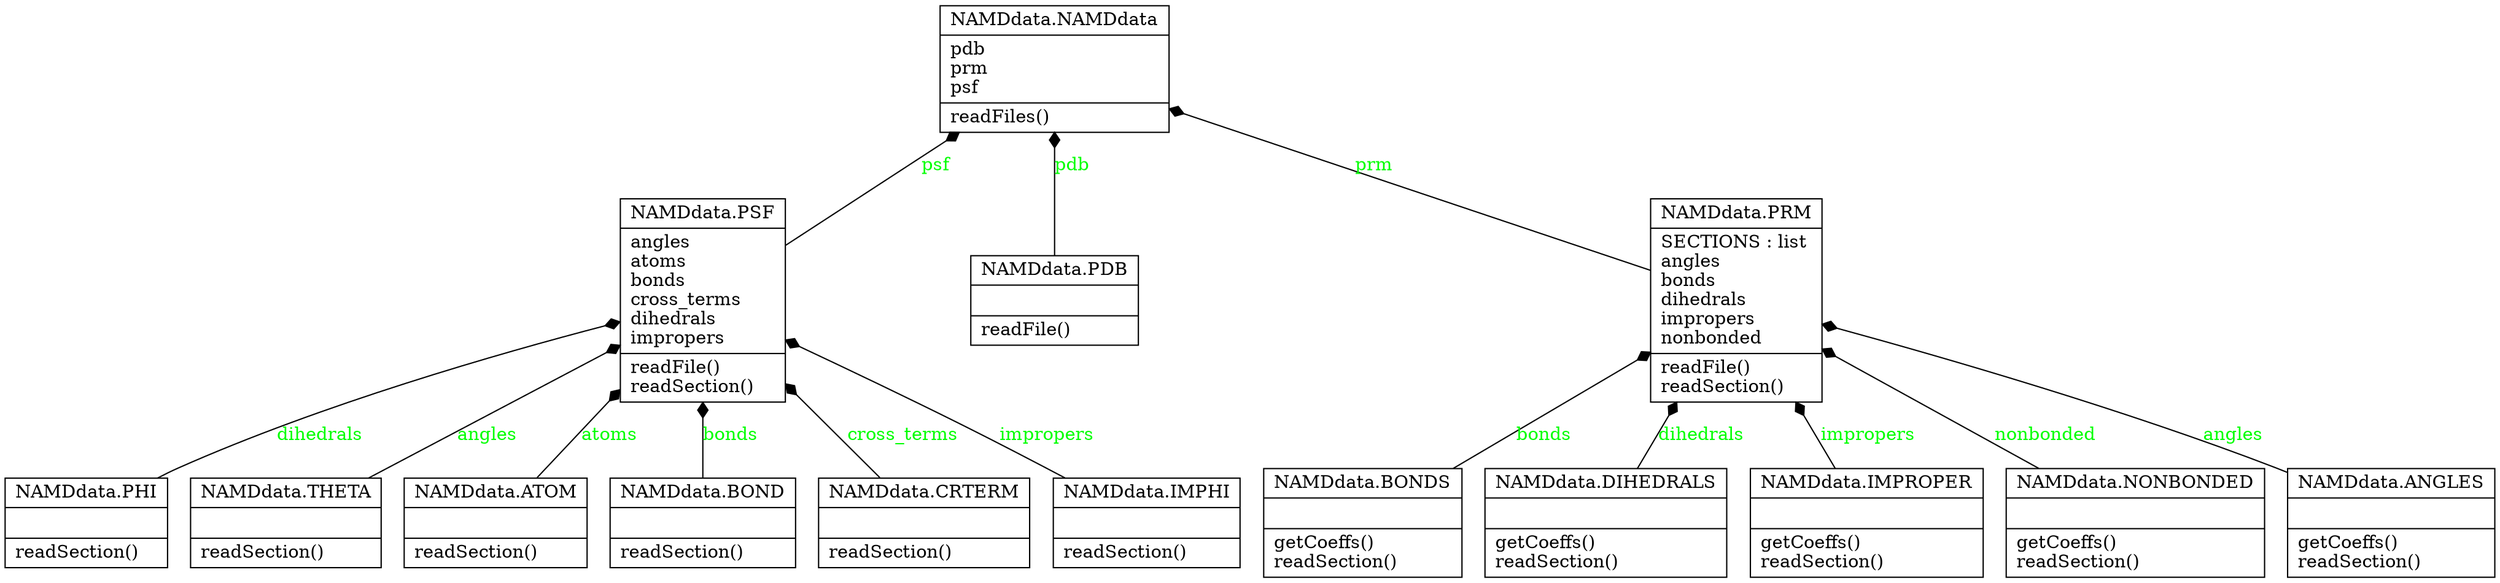 digraph "classes_ImagenNAMDdata" {
charset="utf-8"
rankdir=BT
"0" [label="{NAMDdata.ANGLES|\l|getCoeffs()\lreadSection()\l}", shape="record"];
"1" [label="{NAMDdata.ATOM|\l|readSection()\l}", shape="record"];
"2" [label="{NAMDdata.BOND|\l|readSection()\l}", shape="record"];
"3" [label="{NAMDdata.BONDS|\l|getCoeffs()\lreadSection()\l}", shape="record"];
"4" [label="{NAMDdata.CRTERM|\l|readSection()\l}", shape="record"];
"5" [label="{NAMDdata.DIHEDRALS|\l|getCoeffs()\lreadSection()\l}", shape="record"];
"6" [label="{NAMDdata.IMPHI|\l|readSection()\l}", shape="record"];
"7" [label="{NAMDdata.IMPROPER|\l|getCoeffs()\lreadSection()\l}", shape="record"];
"8" [label="{NAMDdata.NAMDdata|pdb\lprm\lpsf\l|readFiles()\l}", shape="record"];
"9" [label="{NAMDdata.NONBONDED|\l|getCoeffs()\lreadSection()\l}", shape="record"];
"10" [label="{NAMDdata.PDB|\l|readFile()\l}", shape="record"];
"11" [label="{NAMDdata.PHI|\l|readSection()\l}", shape="record"];
"12" [label="{NAMDdata.PRM|SECTIONS : list\langles\lbonds\ldihedrals\limpropers\lnonbonded\l|readFile()\lreadSection()\l}", shape="record"];
"13" [label="{NAMDdata.PSF|angles\latoms\lbonds\lcross_terms\ldihedrals\limpropers\l|readFile()\lreadSection()\l}", shape="record"];
"14" [label="{NAMDdata.THETA|\l|readSection()\l}", shape="record"];
"0" -> "12" [arrowhead="diamond", arrowtail="none", fontcolor="green", label="angles", style="solid"];
"1" -> "13" [arrowhead="diamond", arrowtail="none", fontcolor="green", label="atoms", style="solid"];
"2" -> "13" [arrowhead="diamond", arrowtail="none", fontcolor="green", label="bonds", style="solid"];
"3" -> "12" [arrowhead="diamond", arrowtail="none", fontcolor="green", label="bonds", style="solid"];
"4" -> "13" [arrowhead="diamond", arrowtail="none", fontcolor="green", label="cross_terms", style="solid"];
"5" -> "12" [arrowhead="diamond", arrowtail="none", fontcolor="green", label="dihedrals", style="solid"];
"6" -> "13" [arrowhead="diamond", arrowtail="none", fontcolor="green", label="impropers", style="solid"];
"7" -> "12" [arrowhead="diamond", arrowtail="none", fontcolor="green", label="impropers", style="solid"];
"9" -> "12" [arrowhead="diamond", arrowtail="none", fontcolor="green", label="nonbonded", style="solid"];
"10" -> "8" [arrowhead="diamond", arrowtail="none", fontcolor="green", label="pdb", style="solid"];
"11" -> "13" [arrowhead="diamond", arrowtail="none", fontcolor="green", label="dihedrals", style="solid"];
"12" -> "8" [arrowhead="diamond", arrowtail="none", fontcolor="green", label="prm", style="solid"];
"13" -> "8" [arrowhead="diamond", arrowtail="none", fontcolor="green", label="psf", style="solid"];
"14" -> "13" [arrowhead="diamond", arrowtail="none", fontcolor="green", label="angles", style="solid"];
}
